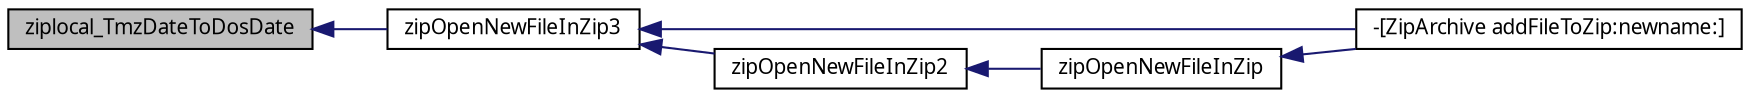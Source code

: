 digraph G
{
  edge [fontname="FreeSans.ttf",fontsize="10",labelfontname="FreeSans.ttf",labelfontsize="10"];
  node [fontname="FreeSans.ttf",fontsize="10",shape=record];
  rankdir=LR;
  Node1 [label="ziplocal_TmzDateToDosDate",height=0.2,width=0.4,color="black", fillcolor="grey75", style="filled" fontcolor="black"];
  Node1 -> Node2 [dir=back,color="midnightblue",fontsize="10",style="solid",fontname="FreeSans.ttf"];
  Node2 [label="zipOpenNewFileInZip3",height=0.2,width=0.4,color="black", fillcolor="white", style="filled",URL="$zip_8c.html#a6b17cc2fa173054a156218befe2b31f5"];
  Node2 -> Node3 [dir=back,color="midnightblue",fontsize="10",style="solid",fontname="FreeSans.ttf"];
  Node3 [label="-[ZipArchive addFileToZip:newname:]",height=0.2,width=0.4,color="black", fillcolor="white", style="filled",URL="$interface_zip_archive.html#a170c8ef05dd74baa486e1e5569f56f21"];
  Node2 -> Node4 [dir=back,color="midnightblue",fontsize="10",style="solid",fontname="FreeSans.ttf"];
  Node4 [label="zipOpenNewFileInZip2",height=0.2,width=0.4,color="black", fillcolor="white", style="filled",URL="$zip_8c.html#ae3c822f7ddf7c351e7a6c633ed1590d4"];
  Node4 -> Node5 [dir=back,color="midnightblue",fontsize="10",style="solid",fontname="FreeSans.ttf"];
  Node5 [label="zipOpenNewFileInZip",height=0.2,width=0.4,color="black", fillcolor="white", style="filled",URL="$zip_8c.html#a14cf664b19f00f41f6865a7c3173e973"];
  Node5 -> Node3 [dir=back,color="midnightblue",fontsize="10",style="solid",fontname="FreeSans.ttf"];
}
